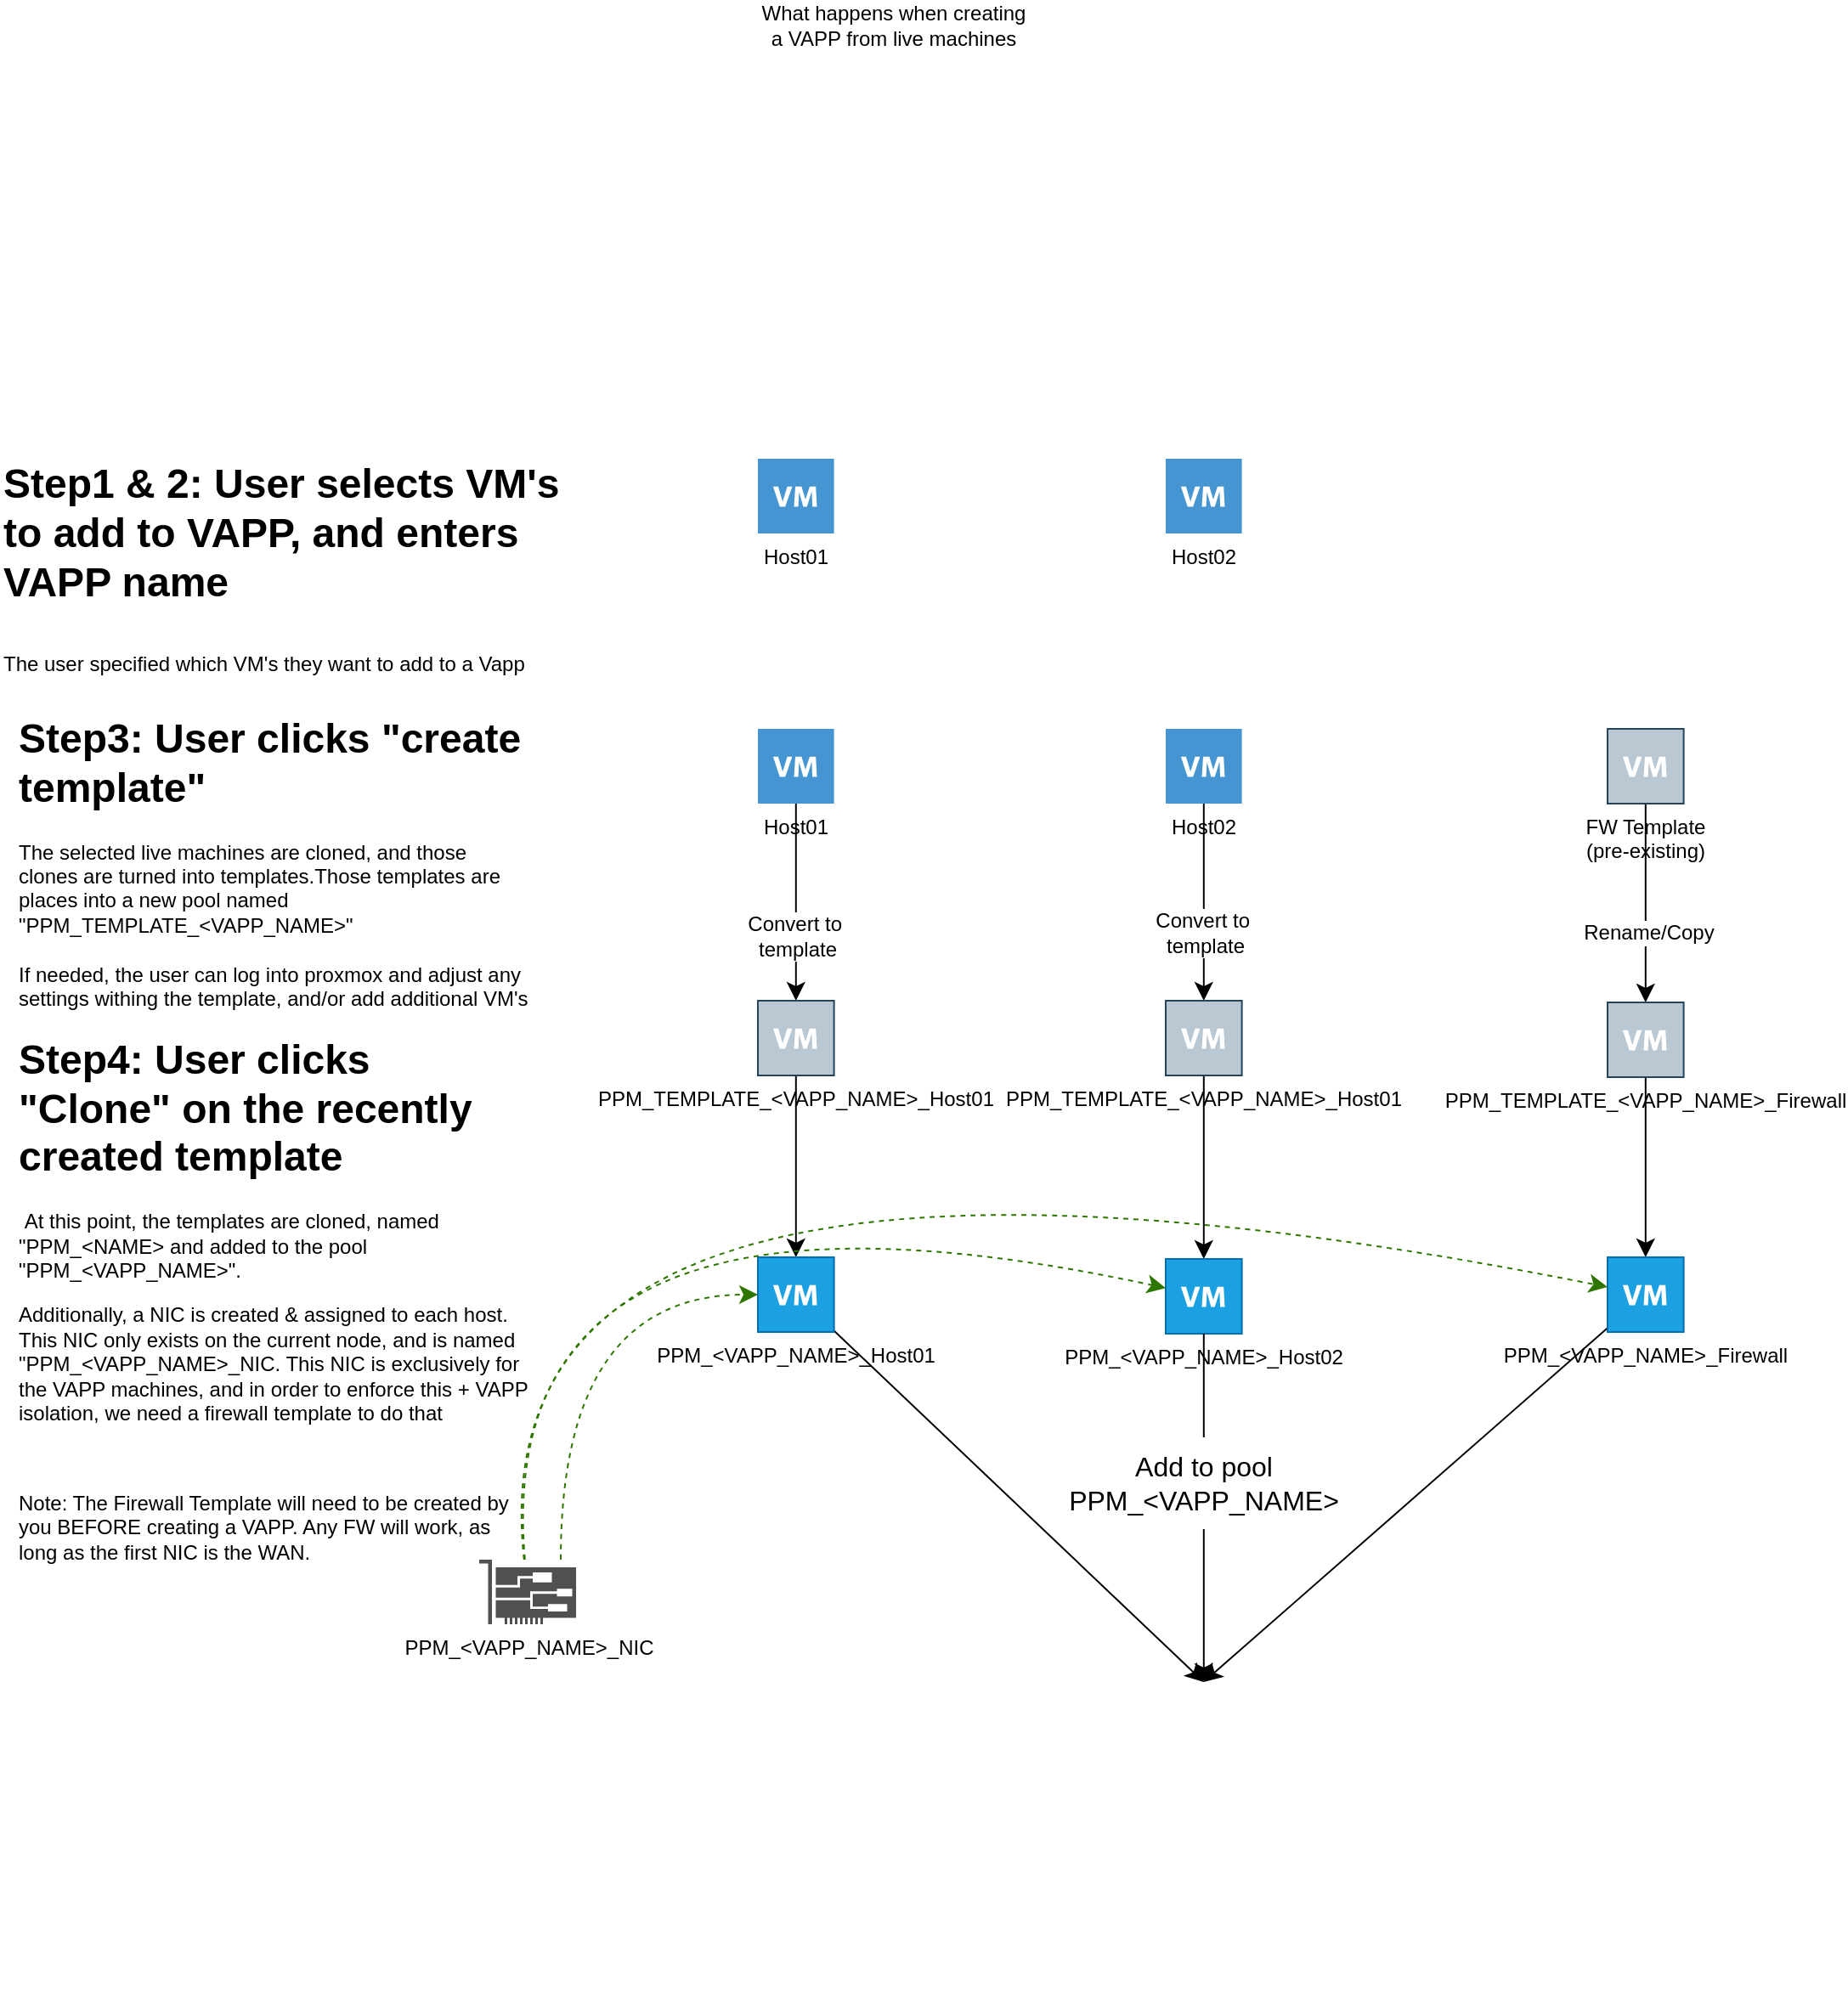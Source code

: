 <mxfile version="26.1.3">
  <diagram name="Page-1" id="2Z2gw2r-aSij19w_DUAC">
    <mxGraphModel dx="1426" dy="1351" grid="1" gridSize="6" guides="1" tooltips="1" connect="1" arrows="1" fold="1" page="0" pageScale="1" pageWidth="850" pageHeight="1100" math="0" shadow="0">
      <root>
        <mxCell id="0" />
        <mxCell id="1" parent="0" />
        <mxCell id="G-ZVylhde3zBr-N8MHB2-66" style="edgeStyle=orthogonalEdgeStyle;curved=1;rounded=0;orthogonalLoop=1;jettySize=auto;html=1;fontSize=12;startSize=8;endSize=8;fillColor=#60a917;strokeColor=#2D7600;dashed=1;" edge="1" parent="1" source="G-ZVylhde3zBr-N8MHB2-65" target="G-ZVylhde3zBr-N8MHB2-43">
          <mxGeometry relative="1" as="geometry">
            <Array as="points">
              <mxPoint x="564" y="372" />
            </Array>
          </mxGeometry>
        </mxCell>
        <mxCell id="G-ZVylhde3zBr-N8MHB2-65" value="PPM_&amp;lt;VAPP_NAME&amp;gt;_NIC" style="sketch=0;pointerEvents=1;shadow=0;dashed=0;html=1;strokeColor=none;fillColor=#505050;labelPosition=center;verticalLabelPosition=bottom;verticalAlign=top;outlineConnect=0;align=center;shape=mxgraph.office.devices.nic;" vertex="1" parent="1">
          <mxGeometry x="516" y="528" width="57" height="38" as="geometry" />
        </mxCell>
        <mxCell id="G-ZVylhde3zBr-N8MHB2-55" style="edgeStyle=none;curved=1;rounded=0;orthogonalLoop=1;jettySize=auto;html=1;entryX=0.5;entryY=0;entryDx=0;entryDy=0;fontSize=12;startSize=8;endSize=8;" edge="1" parent="1" source="G-ZVylhde3zBr-N8MHB2-48" target="G-ZVylhde3zBr-N8MHB2-46">
          <mxGeometry relative="1" as="geometry" />
        </mxCell>
        <mxCell id="G-ZVylhde3zBr-N8MHB2-24" style="edgeStyle=none;curved=1;rounded=0;orthogonalLoop=1;jettySize=auto;html=1;fontSize=12;startSize=8;endSize=8;" edge="1" parent="1" source="G-ZVylhde3zBr-N8MHB2-19" target="G-ZVylhde3zBr-N8MHB2-22">
          <mxGeometry relative="1" as="geometry" />
        </mxCell>
        <mxCell id="G-ZVylhde3zBr-N8MHB2-25" value="Convert to&amp;nbsp;&lt;div&gt;template&lt;/div&gt;" style="edgeLabel;html=1;align=center;verticalAlign=middle;resizable=0;points=[];fontSize=12;" vertex="1" connectable="0" parent="G-ZVylhde3zBr-N8MHB2-24">
          <mxGeometry x="0.345" relative="1" as="geometry">
            <mxPoint as="offset" />
          </mxGeometry>
        </mxCell>
        <mxCell id="G-ZVylhde3zBr-N8MHB2-26" style="edgeStyle=none;curved=1;rounded=0;orthogonalLoop=1;jettySize=auto;html=1;fontSize=12;startSize=8;endSize=8;" edge="1" parent="1" source="G-ZVylhde3zBr-N8MHB2-20" target="G-ZVylhde3zBr-N8MHB2-23">
          <mxGeometry relative="1" as="geometry" />
        </mxCell>
        <mxCell id="G-ZVylhde3zBr-N8MHB2-27" value="Convert to&amp;nbsp;&lt;div&gt;template&lt;/div&gt;" style="edgeLabel;html=1;align=center;verticalAlign=middle;resizable=0;points=[];fontSize=12;" vertex="1" connectable="0" parent="G-ZVylhde3zBr-N8MHB2-26">
          <mxGeometry x="0.19" y="-1" relative="1" as="geometry">
            <mxPoint x="1" y="7" as="offset" />
          </mxGeometry>
        </mxCell>
        <mxCell id="G-ZVylhde3zBr-N8MHB2-20" value="Host02" style="shadow=0;dashed=0;html=1;strokeColor=none;fillColor=#4495D1;labelPosition=center;verticalLabelPosition=bottom;verticalAlign=top;align=center;outlineConnect=0;shape=mxgraph.veeam.2d.virtual_machine;" vertex="1" parent="1">
          <mxGeometry x="920" y="39" width="44.8" height="44" as="geometry" />
        </mxCell>
        <mxCell id="G-ZVylhde3zBr-N8MHB2-50" style="edgeStyle=none;curved=1;rounded=0;orthogonalLoop=1;jettySize=auto;html=1;fontSize=12;startSize=8;endSize=8;" edge="1" parent="1" source="G-ZVylhde3zBr-N8MHB2-22" target="G-ZVylhde3zBr-N8MHB2-43">
          <mxGeometry relative="1" as="geometry" />
        </mxCell>
        <mxCell id="G-ZVylhde3zBr-N8MHB2-22" value="PPM_TEMPLATE_&amp;lt;VAPP_NAME&amp;gt;_Host01" style="shadow=0;dashed=0;html=1;strokeColor=#23445d;fillColor=#bac8d3;labelPosition=center;verticalLabelPosition=bottom;verticalAlign=top;align=center;outlineConnect=0;shape=mxgraph.veeam.2d.virtual_machine;" vertex="1" parent="1">
          <mxGeometry x="680" y="199" width="44.8" height="44" as="geometry" />
        </mxCell>
        <mxCell id="G-ZVylhde3zBr-N8MHB2-49" value="" style="edgeStyle=none;curved=1;rounded=0;orthogonalLoop=1;jettySize=auto;html=1;fontSize=12;startSize=8;endSize=8;" edge="1" parent="1" source="G-ZVylhde3zBr-N8MHB2-23" target="G-ZVylhde3zBr-N8MHB2-47">
          <mxGeometry relative="1" as="geometry" />
        </mxCell>
        <mxCell id="G-ZVylhde3zBr-N8MHB2-23" value="PPM_TEMPLATE_&amp;lt;VAPP_NAME&amp;gt;_Host01" style="shadow=0;dashed=0;html=1;strokeColor=#23445d;fillColor=#bac8d3;labelPosition=center;verticalLabelPosition=bottom;verticalAlign=top;align=center;outlineConnect=0;shape=mxgraph.veeam.2d.virtual_machine;" vertex="1" parent="1">
          <mxGeometry x="920" y="199" width="44.8" height="44" as="geometry" />
        </mxCell>
        <mxCell id="G-ZVylhde3zBr-N8MHB2-19" value="Host01" style="shadow=0;dashed=0;html=1;strokeColor=none;fillColor=#4495D1;labelPosition=center;verticalLabelPosition=bottom;verticalAlign=top;align=center;outlineConnect=0;shape=mxgraph.veeam.2d.virtual_machine;" vertex="1" parent="1">
          <mxGeometry x="680" y="39" width="44.8" height="44" as="geometry" />
        </mxCell>
        <mxCell id="G-ZVylhde3zBr-N8MHB2-28" value="What happens when creating a VAPP from live machines" style="text;html=1;align=center;verticalAlign=middle;whiteSpace=wrap;rounded=0;" vertex="1" parent="1">
          <mxGeometry x="680" y="-390" width="160" height="30" as="geometry" />
        </mxCell>
        <mxCell id="G-ZVylhde3zBr-N8MHB2-38" style="edgeStyle=none;curved=1;rounded=0;orthogonalLoop=1;jettySize=auto;html=1;fontSize=12;startSize=8;endSize=8;" edge="1" parent="1" source="G-ZVylhde3zBr-N8MHB2-29" target="G-ZVylhde3zBr-N8MHB2-37">
          <mxGeometry relative="1" as="geometry" />
        </mxCell>
        <mxCell id="G-ZVylhde3zBr-N8MHB2-40" value="Rename/Copy" style="edgeLabel;html=1;align=center;verticalAlign=middle;resizable=0;points=[];fontSize=12;" vertex="1" connectable="0" parent="G-ZVylhde3zBr-N8MHB2-38">
          <mxGeometry x="0.299" y="1" relative="1" as="geometry">
            <mxPoint as="offset" />
          </mxGeometry>
        </mxCell>
        <mxCell id="G-ZVylhde3zBr-N8MHB2-29" value="FW Template&lt;br&gt;(pre-existing)" style="shadow=0;dashed=0;html=1;strokeColor=#23445d;fillColor=#bac8d3;labelPosition=center;verticalLabelPosition=bottom;verticalAlign=top;align=center;outlineConnect=0;shape=mxgraph.veeam.2d.virtual_machine;" vertex="1" parent="1">
          <mxGeometry x="1180" y="39" width="44.8" height="44" as="geometry" />
        </mxCell>
        <mxCell id="G-ZVylhde3zBr-N8MHB2-34" value="Host02" style="shadow=0;dashed=0;html=1;strokeColor=none;fillColor=#4495D1;labelPosition=center;verticalLabelPosition=bottom;verticalAlign=top;align=center;outlineConnect=0;shape=mxgraph.veeam.2d.virtual_machine;" vertex="1" parent="1">
          <mxGeometry x="920" y="-120" width="44.8" height="44" as="geometry" />
        </mxCell>
        <mxCell id="G-ZVylhde3zBr-N8MHB2-35" value="Host01" style="shadow=0;dashed=0;html=1;strokeColor=none;fillColor=#4495D1;labelPosition=center;verticalLabelPosition=bottom;verticalAlign=top;align=center;outlineConnect=0;shape=mxgraph.veeam.2d.virtual_machine;" vertex="1" parent="1">
          <mxGeometry x="680" y="-120" width="44.8" height="44" as="geometry" />
        </mxCell>
        <mxCell id="G-ZVylhde3zBr-N8MHB2-51" style="edgeStyle=none;curved=1;rounded=0;orthogonalLoop=1;jettySize=auto;html=1;fontSize=12;startSize=8;endSize=8;" edge="1" parent="1" source="G-ZVylhde3zBr-N8MHB2-37" target="G-ZVylhde3zBr-N8MHB2-48">
          <mxGeometry relative="1" as="geometry" />
        </mxCell>
        <mxCell id="G-ZVylhde3zBr-N8MHB2-37" value="PPM_TEMPLATE_&amp;lt;VAPP_NAME&amp;gt;_Firewall" style="shadow=0;dashed=0;html=1;strokeColor=#23445d;fillColor=#bac8d3;labelPosition=center;verticalLabelPosition=bottom;verticalAlign=top;align=center;outlineConnect=0;shape=mxgraph.veeam.2d.virtual_machine;" vertex="1" parent="1">
          <mxGeometry x="1180" y="200" width="44.8" height="44" as="geometry" />
        </mxCell>
        <mxCell id="G-ZVylhde3zBr-N8MHB2-53" style="edgeStyle=none;curved=1;rounded=0;orthogonalLoop=1;jettySize=auto;html=1;entryX=0.5;entryY=0;entryDx=0;entryDy=0;fontSize=12;startSize=8;endSize=8;" edge="1" parent="1" source="G-ZVylhde3zBr-N8MHB2-43" target="G-ZVylhde3zBr-N8MHB2-46">
          <mxGeometry relative="1" as="geometry" />
        </mxCell>
        <mxCell id="G-ZVylhde3zBr-N8MHB2-43" value="PPM_&amp;lt;VAPP_NAME&amp;gt;_Host01" style="shadow=0;dashed=0;html=1;strokeColor=#006EAF;fillColor=#1ba1e2;labelPosition=center;verticalLabelPosition=bottom;verticalAlign=top;align=center;outlineConnect=0;shape=mxgraph.veeam.2d.virtual_machine;fontColor=light-dark(#000000, #121212);" vertex="1" parent="1">
          <mxGeometry x="680" y="350" width="44.8" height="44" as="geometry" />
        </mxCell>
        <mxCell id="G-ZVylhde3zBr-N8MHB2-46" value="" style="shape=image;verticalLabelPosition=bottom;labelBackgroundColor=default;verticalAlign=top;aspect=fixed;imageAspect=0;image=https://static.vecteezy.com/system/resources/previews/007/933/606/original/colorful-swimming-pool-icon-isolated-on-white-illustration-vector.jpg;" vertex="1" parent="1">
          <mxGeometry x="796.2" y="600" width="292.4" height="194.93" as="geometry" />
        </mxCell>
        <mxCell id="G-ZVylhde3zBr-N8MHB2-54" style="edgeStyle=none;curved=1;rounded=0;orthogonalLoop=1;jettySize=auto;html=1;entryX=0.5;entryY=0;entryDx=0;entryDy=0;fontSize=12;startSize=8;endSize=8;" edge="1" parent="1" source="G-ZVylhde3zBr-N8MHB2-56" target="G-ZVylhde3zBr-N8MHB2-46">
          <mxGeometry relative="1" as="geometry" />
        </mxCell>
        <mxCell id="G-ZVylhde3zBr-N8MHB2-47" value="PPM_&amp;lt;VAPP_NAME&amp;gt;_Host02" style="shadow=0;dashed=0;html=1;strokeColor=#006EAF;fillColor=#1ba1e2;labelPosition=center;verticalLabelPosition=bottom;verticalAlign=top;align=center;outlineConnect=0;shape=mxgraph.veeam.2d.virtual_machine;fontColor=light-dark(#000000, #121212);" vertex="1" parent="1">
          <mxGeometry x="920" y="351" width="44.8" height="44" as="geometry" />
        </mxCell>
        <mxCell id="G-ZVylhde3zBr-N8MHB2-48" value="PPM_&amp;lt;VAPP_NAME&amp;gt;_Firewall" style="shadow=0;dashed=0;html=1;strokeColor=#006EAF;fillColor=#1ba1e2;labelPosition=center;verticalLabelPosition=bottom;verticalAlign=top;align=center;outlineConnect=0;shape=mxgraph.veeam.2d.virtual_machine;fontColor=light-dark(#000000, #121212);" vertex="1" parent="1">
          <mxGeometry x="1180" y="350" width="44.8" height="44" as="geometry" />
        </mxCell>
        <mxCell id="G-ZVylhde3zBr-N8MHB2-57" value="" style="edgeStyle=none;curved=1;rounded=0;orthogonalLoop=1;jettySize=auto;html=1;entryX=0.5;entryY=0;entryDx=0;entryDy=0;fontSize=12;startSize=8;endSize=8;endArrow=none;startFill=0;" edge="1" parent="1" source="G-ZVylhde3zBr-N8MHB2-47" target="G-ZVylhde3zBr-N8MHB2-56">
          <mxGeometry relative="1" as="geometry">
            <mxPoint x="942" y="395" as="sourcePoint" />
            <mxPoint x="942" y="600" as="targetPoint" />
          </mxGeometry>
        </mxCell>
        <mxCell id="G-ZVylhde3zBr-N8MHB2-56" value="Add to pool&lt;div&gt;PPM_&amp;lt;VAPP_NAME&amp;gt;&lt;/div&gt;" style="text;html=1;align=center;verticalAlign=middle;resizable=0;points=[];autosize=1;strokeColor=none;fillColor=none;fontSize=16;" vertex="1" parent="1">
          <mxGeometry x="852.4" y="456" width="180" height="54" as="geometry" />
        </mxCell>
        <mxCell id="G-ZVylhde3zBr-N8MHB2-61" value="&lt;h1 style=&quot;margin-top: 0px;&quot;&gt;Step3: User clicks &quot;create template&quot;&lt;/h1&gt;&lt;div&gt;The selected live machines are cloned, and those clones are turned into templates.Those templates are&amp;nbsp;&lt;/div&gt;&lt;div&gt;places into a new pool named &quot;PPM_TEMPLATE_&amp;lt;VAPP_NAME&amp;gt;&quot;&lt;/div&gt;&lt;div&gt;&lt;br&gt;&lt;/div&gt;&lt;div&gt;If needed, the user can log into proxmox and adjust any settings withing the template, and/or add additional VM&#39;s&lt;/div&gt;&lt;div&gt;&lt;br&gt;&lt;/div&gt;&lt;div&gt;&lt;h1 style=&quot;margin-top: 0px;&quot;&gt;Step4: User clicks &quot;Clone&quot; on the recently created template&lt;/h1&gt;&lt;/div&gt;&lt;p&gt;&amp;nbsp;At this point, the templates are cloned, named &quot;PPM_&amp;lt;NAME&amp;gt; and added to the pool &quot;PPM_&amp;lt;VAPP_NAME&amp;gt;&quot;.&amp;nbsp;&lt;/p&gt;&lt;p&gt;Additionally, a NIC is created &amp;amp; assigned to each host. This NIC only exists on the current node, and is named &quot;PPM_&amp;lt;VAPP_NAME&amp;gt;_NIC. This NIC is exclusively for the VAPP machines, and in order to enforce this + VAPP isolation, we need a firewall template to do that&lt;/p&gt;&lt;p&gt;&lt;br&gt;&lt;/p&gt;&lt;p&gt;Note: The Firewall Template will need to be created by you BEFORE creating a VAPP. Any FW will work, as long as the first NIC is the WAN.&lt;/p&gt;" style="text;html=1;whiteSpace=wrap;overflow=hidden;rounded=0;" vertex="1" parent="1">
          <mxGeometry x="243" y="24" width="303" height="522" as="geometry" />
        </mxCell>
        <mxCell id="G-ZVylhde3zBr-N8MHB2-63" value="&lt;h1 style=&quot;margin-top: 0px;&quot;&gt;&lt;span style=&quot;background-color: transparent;&quot;&gt;Step1 &amp;amp; 2: User selects VM&#39;s to add to VAPP, and enters VAPP name&lt;/span&gt;&lt;/h1&gt;&lt;h1 style=&quot;margin-top: 0px;&quot;&gt;&lt;span style=&quot;background-color: transparent; color: light-dark(rgb(0, 0, 0), rgb(255, 255, 255)); font-size: 12px; font-weight: normal;&quot;&gt;The user specified which VM&#39;s they want to add to a Vapp&lt;/span&gt;&lt;/h1&gt;" style="text;html=1;whiteSpace=wrap;overflow=hidden;rounded=0;" vertex="1" parent="1">
          <mxGeometry x="234" y="-126" width="348" height="162" as="geometry" />
        </mxCell>
        <mxCell id="G-ZVylhde3zBr-N8MHB2-67" style="edgeStyle=none;curved=1;rounded=0;orthogonalLoop=1;jettySize=auto;html=1;fontSize=12;startSize=8;endSize=8;fillColor=#60a917;strokeColor=#2D7600;dashed=1;" edge="1" parent="1" source="G-ZVylhde3zBr-N8MHB2-65" target="G-ZVylhde3zBr-N8MHB2-47">
          <mxGeometry relative="1" as="geometry">
            <Array as="points">
              <mxPoint x="522" y="282" />
            </Array>
          </mxGeometry>
        </mxCell>
        <mxCell id="G-ZVylhde3zBr-N8MHB2-68" style="edgeStyle=none;curved=1;rounded=0;orthogonalLoop=1;jettySize=auto;html=1;fontSize=12;startSize=8;endSize=8;fillColor=#60a917;strokeColor=#2D7600;dashed=1;" edge="1" parent="1" source="G-ZVylhde3zBr-N8MHB2-65" target="G-ZVylhde3zBr-N8MHB2-48">
          <mxGeometry relative="1" as="geometry">
            <Array as="points">
              <mxPoint x="510" y="234" />
            </Array>
          </mxGeometry>
        </mxCell>
      </root>
    </mxGraphModel>
  </diagram>
</mxfile>
